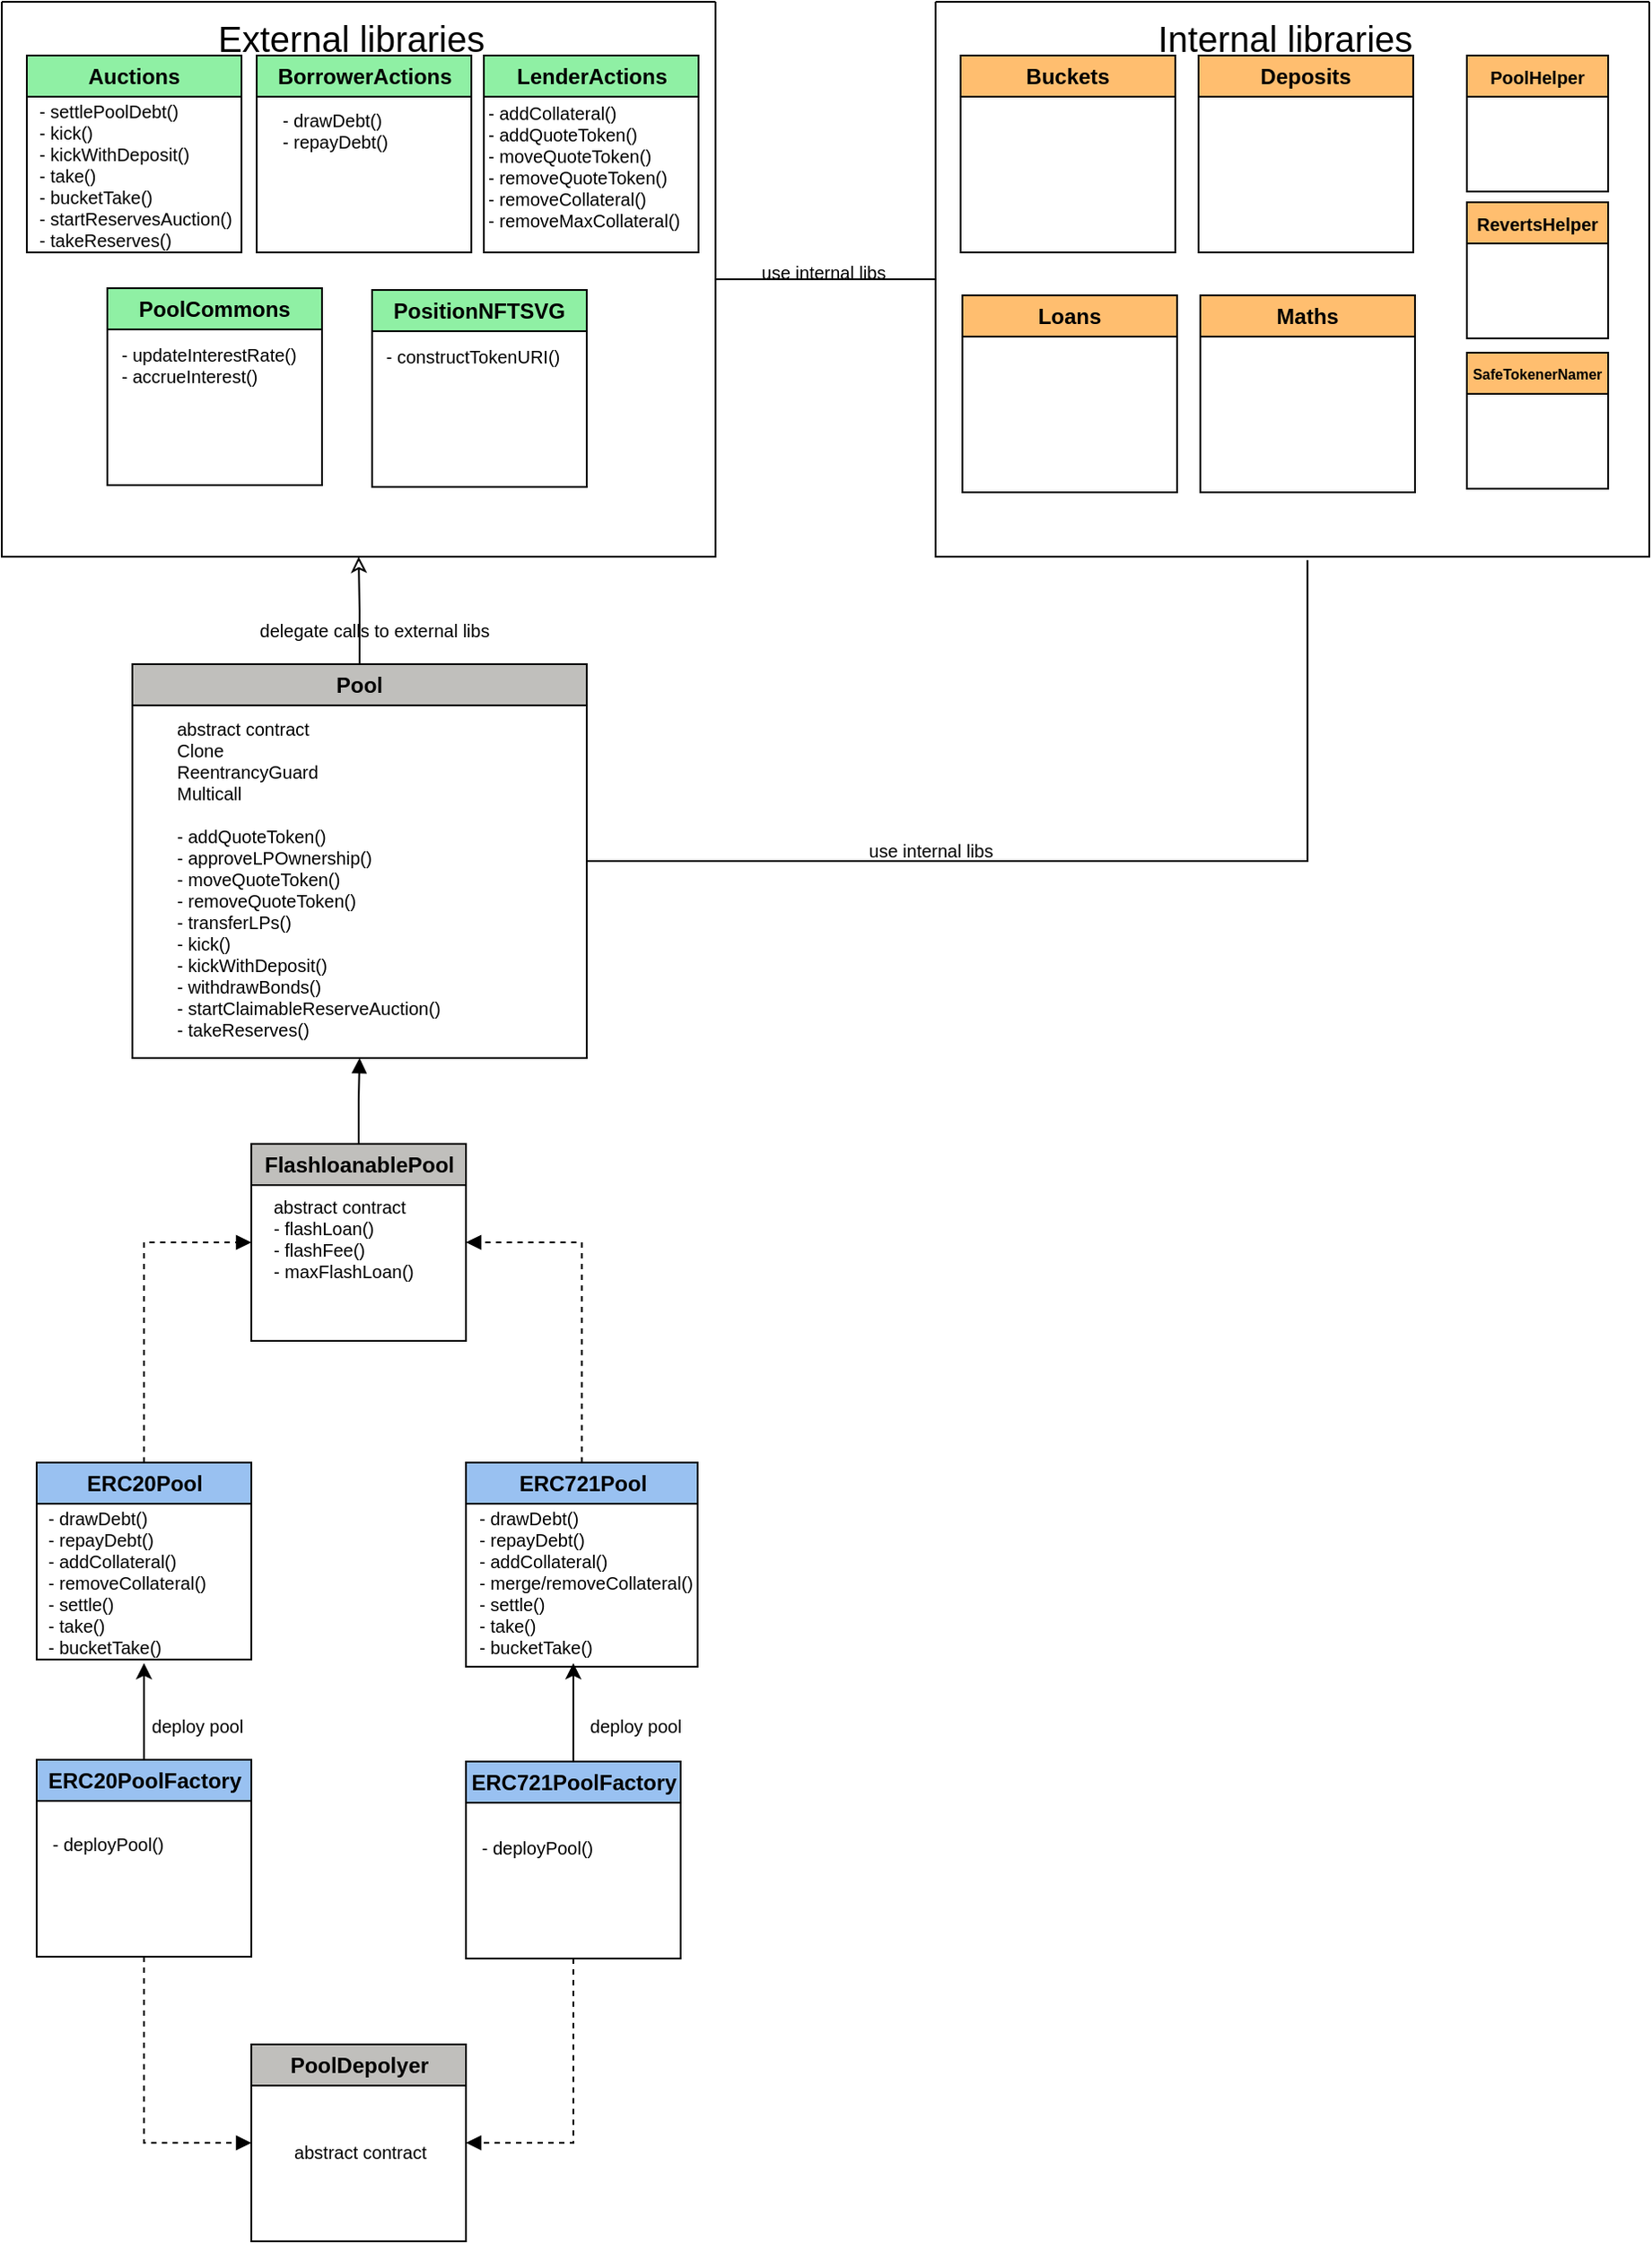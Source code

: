 <mxfile version="20.8.3" type="device"><diagram id="UOtnxrRyxmIjTTSUvChX" name="Page-1"><mxGraphModel dx="1434" dy="790" grid="1" gridSize="10" guides="1" tooltips="1" connect="1" arrows="1" fold="1" page="1" pageScale="1" pageWidth="827" pageHeight="1169" math="0" shadow="0"><root><mxCell id="0"/><mxCell id="1" parent="0"/><mxCell id="2pzYETJfUhNSbG5DD_v1-1" value="Auctions" style="swimlane;whiteSpace=wrap;html=1;fillColor=#8ff0a4;" vertex="1" parent="1"><mxGeometry x="185" y="570" width="120" height="110" as="geometry"/></mxCell><mxCell id="2pzYETJfUhNSbG5DD_v1-6" value="" style="swimlane;startSize=0;" vertex="1" parent="1"><mxGeometry x="693" y="540" width="399" height="310" as="geometry"/></mxCell><mxCell id="2pzYETJfUhNSbG5DD_v1-7" value="&lt;font style=&quot;font-size: 20px;&quot;&gt;Internal libraries&lt;br&gt;&lt;/font&gt;" style="text;html=1;align=center;verticalAlign=middle;resizable=0;points=[];autosize=1;strokeColor=none;fillColor=none;" vertex="1" parent="2pzYETJfUhNSbG5DD_v1-6"><mxGeometry x="110" width="170" height="40" as="geometry"/></mxCell><mxCell id="2pzYETJfUhNSbG5DD_v1-49" value="PoolHelper" style="swimlane;whiteSpace=wrap;html=1;fillColor=#ffbe6f;fontSize=10;" vertex="1" parent="2pzYETJfUhNSbG5DD_v1-6"><mxGeometry x="297" y="30" width="79" height="76" as="geometry"/></mxCell><mxCell id="2pzYETJfUhNSbG5DD_v1-8" value="Buckets" style="swimlane;whiteSpace=wrap;html=1;fillColor=#ffbe6f;" vertex="1" parent="1"><mxGeometry x="707" y="570" width="120" height="110" as="geometry"/></mxCell><mxCell id="2pzYETJfUhNSbG5DD_v1-9" value="Deposits" style="swimlane;whiteSpace=wrap;html=1;fillColor=#ffbe6f;" vertex="1" parent="1"><mxGeometry x="840" y="570" width="120" height="110" as="geometry"/></mxCell><mxCell id="2pzYETJfUhNSbG5DD_v1-10" value="Maths" style="swimlane;whiteSpace=wrap;html=1;fillColor=#ffbe6f;" vertex="1" parent="1"><mxGeometry x="841" y="704" width="120" height="110" as="geometry"/></mxCell><mxCell id="2pzYETJfUhNSbG5DD_v1-11" value="Loans" style="swimlane;whiteSpace=wrap;html=1;fillColor=#ffbe6f;" vertex="1" parent="1"><mxGeometry x="708" y="704" width="120" height="110" as="geometry"/></mxCell><mxCell id="2pzYETJfUhNSbG5DD_v1-19" style="edgeStyle=orthogonalEdgeStyle;rounded=0;orthogonalLoop=1;jettySize=auto;html=1;fontSize=20;endArrow=none;endFill=0;" edge="1" parent="1" source="2pzYETJfUhNSbG5DD_v1-12" target="2pzYETJfUhNSbG5DD_v1-6"><mxGeometry relative="1" as="geometry"/></mxCell><mxCell id="2pzYETJfUhNSbG5DD_v1-12" value="" style="swimlane;startSize=0;" vertex="1" parent="1"><mxGeometry x="171" y="540" width="399" height="310" as="geometry"/></mxCell><mxCell id="2pzYETJfUhNSbG5DD_v1-13" value="&lt;font style=&quot;font-size: 20px;&quot;&gt;External libraries&lt;br&gt;&lt;/font&gt;" style="text;html=1;align=center;verticalAlign=middle;resizable=0;points=[];autosize=1;strokeColor=none;fillColor=none;" vertex="1" parent="2pzYETJfUhNSbG5DD_v1-12"><mxGeometry x="110" width="170" height="40" as="geometry"/></mxCell><mxCell id="2pzYETJfUhNSbG5DD_v1-2" value="BorrowerActions" style="swimlane;whiteSpace=wrap;html=1;fillColor=#8ff0a4;" vertex="1" parent="2pzYETJfUhNSbG5DD_v1-12"><mxGeometry x="142.5" y="30" width="120" height="110" as="geometry"/></mxCell><mxCell id="2pzYETJfUhNSbG5DD_v1-55" value="&lt;div align=&quot;left&quot;&gt;- drawDebt()&lt;/div&gt;&lt;div align=&quot;left&quot;&gt;- repayDebt()&lt;br&gt;&lt;/div&gt;" style="text;html=1;align=left;verticalAlign=middle;resizable=0;points=[];autosize=1;strokeColor=none;fillColor=none;fontSize=10;labelBackgroundColor=none;" vertex="1" parent="2pzYETJfUhNSbG5DD_v1-2"><mxGeometry x="12.5" y="22" width="80" height="40" as="geometry"/></mxCell><mxCell id="2pzYETJfUhNSbG5DD_v1-4" value="LenderActions" style="swimlane;whiteSpace=wrap;html=1;fillColor=#8ff0a4;" vertex="1" parent="2pzYETJfUhNSbG5DD_v1-12"><mxGeometry x="269.5" y="30" width="120" height="110" as="geometry"/></mxCell><mxCell id="2pzYETJfUhNSbG5DD_v1-3" value="PoolCommons" style="swimlane;whiteSpace=wrap;html=1;fillColor=#8ff0a4;" vertex="1" parent="2pzYETJfUhNSbG5DD_v1-12"><mxGeometry x="59" y="160" width="120" height="110" as="geometry"/></mxCell><mxCell id="2pzYETJfUhNSbG5DD_v1-17" style="edgeStyle=orthogonalEdgeStyle;rounded=0;orthogonalLoop=1;jettySize=auto;html=1;exitX=0.5;exitY=0;exitDx=0;exitDy=0;entryX=0.5;entryY=1;entryDx=0;entryDy=0;fontSize=20;endArrow=classic;endFill=0;" edge="1" parent="1" source="2pzYETJfUhNSbG5DD_v1-15" target="2pzYETJfUhNSbG5DD_v1-12"><mxGeometry relative="1" as="geometry"/></mxCell><mxCell id="2pzYETJfUhNSbG5DD_v1-18" style="edgeStyle=orthogonalEdgeStyle;rounded=0;orthogonalLoop=1;jettySize=auto;html=1;exitX=1;exitY=0.5;exitDx=0;exitDy=0;entryX=0.521;entryY=1.006;entryDx=0;entryDy=0;entryPerimeter=0;fontSize=20;endArrow=none;endFill=0;" edge="1" parent="1" source="2pzYETJfUhNSbG5DD_v1-15" target="2pzYETJfUhNSbG5DD_v1-6"><mxGeometry relative="1" as="geometry"/></mxCell><mxCell id="2pzYETJfUhNSbG5DD_v1-20" value="&lt;font style=&quot;font-size: 10px;&quot;&gt;use internal libs&lt;br&gt;&lt;/font&gt;" style="edgeLabel;html=1;align=center;verticalAlign=middle;resizable=0;points=[];fontSize=20;labelBackgroundColor=none;" vertex="1" connectable="0" parent="2pzYETJfUhNSbG5DD_v1-18"><mxGeometry x="-0.072" y="-3" relative="1" as="geometry"><mxPoint x="-133" y="-336" as="offset"/></mxGeometry></mxCell><mxCell id="2pzYETJfUhNSbG5DD_v1-15" value="Pool" style="swimlane;whiteSpace=wrap;html=1;fillColor=#c0bfbc;" vertex="1" parent="1"><mxGeometry x="244" y="910" width="254" height="220" as="geometry"/></mxCell><mxCell id="2pzYETJfUhNSbG5DD_v1-23" value="&lt;div align=&quot;left&quot;&gt;abstract contract&lt;/div&gt;&lt;div align=&quot;left&quot;&gt;Clone&lt;/div&gt;&lt;div align=&quot;left&quot;&gt;ReentrancyGuard&lt;/div&gt;&lt;div align=&quot;left&quot;&gt;Multicall&lt;/div&gt;&lt;div align=&quot;left&quot;&gt;&lt;br&gt;&lt;/div&gt;&lt;div align=&quot;left&quot;&gt;- addQuoteToken()&lt;/div&gt;&lt;div align=&quot;left&quot;&gt;- approveLPOwnership()&lt;/div&gt;&lt;div align=&quot;left&quot;&gt;- moveQuoteToken()&lt;/div&gt;&lt;div align=&quot;left&quot;&gt;- removeQuoteToken()&lt;/div&gt;&lt;div align=&quot;left&quot;&gt;- transferLPs()&lt;/div&gt;&lt;div align=&quot;left&quot;&gt;- kick()&lt;/div&gt;&lt;div align=&quot;left&quot;&gt;- kickWithDeposit()&lt;/div&gt;&lt;div align=&quot;left&quot;&gt;- withdrawBonds()&lt;/div&gt;&lt;div align=&quot;left&quot;&gt;- startClaimableReserveAuction()&lt;/div&gt;&lt;div align=&quot;left&quot;&gt;- takeReserves()&lt;br&gt;&lt;/div&gt;" style="text;html=1;align=left;verticalAlign=middle;resizable=0;points=[];autosize=1;strokeColor=none;fillColor=none;fontSize=10;" vertex="1" parent="2pzYETJfUhNSbG5DD_v1-15"><mxGeometry x="22.5" y="25" width="170" height="190" as="geometry"/></mxCell><mxCell id="2pzYETJfUhNSbG5DD_v1-21" value="&lt;font style=&quot;font-size: 10px;&quot;&gt;delegate calls to external libs&lt;br&gt;&lt;/font&gt;" style="edgeLabel;html=1;align=center;verticalAlign=middle;resizable=0;points=[];fontSize=20;labelBackgroundColor=none;" vertex="1" connectable="0" parent="1"><mxGeometry x="370.5" y="890" as="geometry"><mxPoint x="8" y="-3" as="offset"/></mxGeometry></mxCell><mxCell id="2pzYETJfUhNSbG5DD_v1-22" value="&lt;font style=&quot;font-size: 10px;&quot;&gt;use internal libs&lt;br&gt;&lt;/font&gt;" style="edgeLabel;html=1;align=center;verticalAlign=middle;resizable=0;points=[];fontSize=20;labelBackgroundColor=none;" vertex="1" connectable="0" parent="1"><mxGeometry x="690" y="1010" as="geometry"/></mxCell><mxCell id="2pzYETJfUhNSbG5DD_v1-27" style="edgeStyle=orthogonalEdgeStyle;rounded=0;orthogonalLoop=1;jettySize=auto;html=1;exitX=0.5;exitY=0;exitDx=0;exitDy=0;entryX=0.5;entryY=1;entryDx=0;entryDy=0;fontSize=10;endArrow=block;endFill=1;" edge="1" parent="1" source="2pzYETJfUhNSbG5DD_v1-24" target="2pzYETJfUhNSbG5DD_v1-15"><mxGeometry relative="1" as="geometry"/></mxCell><mxCell id="2pzYETJfUhNSbG5DD_v1-24" value="FlashloanablePool" style="swimlane;whiteSpace=wrap;html=1;fillColor=#c0bfbc;" vertex="1" parent="1"><mxGeometry x="310.5" y="1178" width="120" height="110" as="geometry"/></mxCell><mxCell id="2pzYETJfUhNSbG5DD_v1-25" value="&lt;div align=&quot;left&quot;&gt;abstract contract&lt;/div&gt;&lt;div align=&quot;left&quot;&gt;- flashLoan()&lt;/div&gt;&lt;div align=&quot;left&quot;&gt;- flashFee()&lt;/div&gt;&lt;div align=&quot;left&quot;&gt;- maxFlashLoan()&lt;br&gt;&lt;/div&gt;&lt;div align=&quot;left&quot;&gt;&lt;br&gt;&lt;/div&gt;" style="text;html=1;align=left;verticalAlign=middle;resizable=0;points=[];autosize=1;strokeColor=none;fillColor=none;fontSize=10;" vertex="1" parent="2pzYETJfUhNSbG5DD_v1-24"><mxGeometry x="10" y="24" width="100" height="70" as="geometry"/></mxCell><mxCell id="2pzYETJfUhNSbG5DD_v1-34" style="edgeStyle=orthogonalEdgeStyle;rounded=0;orthogonalLoop=1;jettySize=auto;html=1;entryX=0;entryY=0.5;entryDx=0;entryDy=0;fontSize=10;endArrow=block;endFill=1;dashed=1;exitX=0.5;exitY=0;exitDx=0;exitDy=0;" edge="1" parent="1" source="2pzYETJfUhNSbG5DD_v1-28" target="2pzYETJfUhNSbG5DD_v1-24"><mxGeometry relative="1" as="geometry"><mxPoint x="250.5" y="1271" as="sourcePoint"/></mxGeometry></mxCell><mxCell id="2pzYETJfUhNSbG5DD_v1-28" value="ERC20Pool" style="swimlane;whiteSpace=wrap;html=1;fillColor=#99c1f1;" vertex="1" parent="1"><mxGeometry x="190.5" y="1356" width="120" height="110" as="geometry"/></mxCell><mxCell id="2pzYETJfUhNSbG5DD_v1-35" style="edgeStyle=orthogonalEdgeStyle;rounded=0;orthogonalLoop=1;jettySize=auto;html=1;entryX=1;entryY=0.5;entryDx=0;entryDy=0;fontSize=10;endArrow=block;endFill=1;dashed=1;" edge="1" parent="1" source="2pzYETJfUhNSbG5DD_v1-30" target="2pzYETJfUhNSbG5DD_v1-24"><mxGeometry relative="1" as="geometry"/></mxCell><mxCell id="2pzYETJfUhNSbG5DD_v1-30" value="ERC721Pool" style="swimlane;whiteSpace=wrap;html=1;fillColor=#99c1f1;" vertex="1" parent="1"><mxGeometry x="430.5" y="1356" width="129.5" height="114" as="geometry"/></mxCell><mxCell id="2pzYETJfUhNSbG5DD_v1-43" style="edgeStyle=orthogonalEdgeStyle;rounded=0;orthogonalLoop=1;jettySize=auto;html=1;exitX=0.5;exitY=1;exitDx=0;exitDy=0;entryX=0;entryY=0.5;entryDx=0;entryDy=0;dashed=1;fontSize=10;endArrow=block;endFill=1;" edge="1" parent="1" source="2pzYETJfUhNSbG5DD_v1-37" target="2pzYETJfUhNSbG5DD_v1-41"><mxGeometry relative="1" as="geometry"><mxPoint x="250.5" y="1546" as="sourcePoint"/><mxPoint x="310.5" y="1655" as="targetPoint"/></mxGeometry></mxCell><mxCell id="2pzYETJfUhNSbG5DD_v1-45" style="edgeStyle=orthogonalEdgeStyle;rounded=0;orthogonalLoop=1;jettySize=auto;html=1;exitX=0.5;exitY=0;exitDx=0;exitDy=0;entryX=0.5;entryY=1;entryDx=0;entryDy=0;fontSize=10;endArrow=classic;endFill=1;" edge="1" parent="1"><mxGeometry relative="1" as="geometry"><mxPoint x="250.5" y="1523" as="sourcePoint"/><mxPoint x="250.5" y="1468" as="targetPoint"/></mxGeometry></mxCell><mxCell id="2pzYETJfUhNSbG5DD_v1-37" value="ERC20PoolFactory" style="swimlane;whiteSpace=wrap;html=1;fillColor=#99c1f1;" vertex="1" parent="1"><mxGeometry x="190.5" y="1522" width="120" height="110" as="geometry"/></mxCell><mxCell id="2pzYETJfUhNSbG5DD_v1-44" style="edgeStyle=orthogonalEdgeStyle;rounded=0;orthogonalLoop=1;jettySize=auto;html=1;exitX=0.5;exitY=1;exitDx=0;exitDy=0;dashed=1;fontSize=10;endArrow=block;endFill=1;entryX=1;entryY=0.5;entryDx=0;entryDy=0;" edge="1" parent="1" source="2pzYETJfUhNSbG5DD_v1-38" target="2pzYETJfUhNSbG5DD_v1-41"><mxGeometry relative="1" as="geometry"><mxPoint x="430.5" y="1655" as="targetPoint"/></mxGeometry></mxCell><mxCell id="2pzYETJfUhNSbG5DD_v1-46" style="edgeStyle=orthogonalEdgeStyle;rounded=0;orthogonalLoop=1;jettySize=auto;html=1;exitX=0.5;exitY=0;exitDx=0;exitDy=0;entryX=0.5;entryY=1;entryDx=0;entryDy=0;fontSize=10;endArrow=classic;endFill=1;" edge="1" parent="1" source="2pzYETJfUhNSbG5DD_v1-38"><mxGeometry relative="1" as="geometry"><mxPoint x="490.5" y="1468" as="targetPoint"/></mxGeometry></mxCell><mxCell id="2pzYETJfUhNSbG5DD_v1-38" value="ERC721PoolFactory" style="swimlane;whiteSpace=wrap;html=1;fillColor=#99c1f1;" vertex="1" parent="1"><mxGeometry x="430.5" y="1523" width="120" height="110" as="geometry"/></mxCell><mxCell id="2pzYETJfUhNSbG5DD_v1-41" value="PoolDepolyer" style="swimlane;whiteSpace=wrap;html=1;fillColor=#c0bfbc;" vertex="1" parent="1"><mxGeometry x="310.5" y="1681" width="120" height="110" as="geometry"/></mxCell><mxCell id="2pzYETJfUhNSbG5DD_v1-42" value="abstract contract" style="text;html=1;align=center;verticalAlign=middle;resizable=0;points=[];autosize=1;strokeColor=none;fillColor=none;fontSize=10;" vertex="1" parent="2pzYETJfUhNSbG5DD_v1-41"><mxGeometry x="10" y="45" width="100" height="30" as="geometry"/></mxCell><mxCell id="2pzYETJfUhNSbG5DD_v1-47" value="deploy pool" style="text;html=1;align=center;verticalAlign=middle;resizable=0;points=[];autosize=1;strokeColor=none;fillColor=none;fontSize=10;" vertex="1" parent="1"><mxGeometry x="245" y="1488" width="70" height="30" as="geometry"/></mxCell><mxCell id="2pzYETJfUhNSbG5DD_v1-48" value="deploy pool" style="text;html=1;align=center;verticalAlign=middle;resizable=0;points=[];autosize=1;strokeColor=none;fillColor=none;fontSize=10;" vertex="1" parent="1"><mxGeometry x="490" y="1488" width="70" height="30" as="geometry"/></mxCell><mxCell id="2pzYETJfUhNSbG5DD_v1-50" value="RevertsHelper" style="swimlane;whiteSpace=wrap;html=1;fillColor=#ffbe6f;fontSize=10;" vertex="1" parent="1"><mxGeometry x="990" y="652" width="79" height="76" as="geometry"/></mxCell><mxCell id="2pzYETJfUhNSbG5DD_v1-51" value="SafeTokenerNamer" style="swimlane;whiteSpace=wrap;html=1;fillColor=#ffbe6f;fontSize=8;" vertex="1" parent="1"><mxGeometry x="990" y="736" width="79" height="76" as="geometry"/></mxCell><mxCell id="2pzYETJfUhNSbG5DD_v1-52" value="PositionNFTSVG" style="swimlane;whiteSpace=wrap;html=1;fillColor=#8ff0a4;" vertex="1" parent="1"><mxGeometry x="378" y="701" width="120" height="110" as="geometry"/></mxCell><mxCell id="2pzYETJfUhNSbG5DD_v1-53" value="&lt;div align=&quot;left&quot;&gt;- settlePoolDebt()&lt;/div&gt;&lt;div align=&quot;left&quot;&gt;- kick()&lt;/div&gt;&lt;div align=&quot;left&quot;&gt;- kickWithDeposit()&lt;/div&gt;&lt;div align=&quot;left&quot;&gt;- take()&lt;/div&gt;&lt;div align=&quot;left&quot;&gt;- bucketTake()&lt;/div&gt;&lt;div align=&quot;left&quot;&gt;- startReservesAuction()&lt;/div&gt;&lt;div align=&quot;left&quot;&gt;- takeReserves()&lt;br&gt;&lt;/div&gt;" style="text;html=1;align=left;verticalAlign=middle;resizable=0;points=[];autosize=1;strokeColor=none;fillColor=none;fontSize=10;" vertex="1" parent="1"><mxGeometry x="190" y="587" width="130" height="100" as="geometry"/></mxCell><mxCell id="2pzYETJfUhNSbG5DD_v1-56" value="&lt;div align=&quot;left&quot;&gt;- addCollateral()&lt;/div&gt;&lt;div align=&quot;left&quot;&gt;- addQuoteToken()&lt;/div&gt;&lt;div align=&quot;left&quot;&gt;- moveQuoteToken()&lt;/div&gt;&lt;div align=&quot;left&quot;&gt;- removeQuoteToken()&lt;/div&gt;&lt;div align=&quot;left&quot;&gt;- removeCollateral()&lt;/div&gt;&lt;div align=&quot;left&quot;&gt;- removeMaxCollateral()&lt;br&gt;&lt;/div&gt;" style="text;html=1;align=left;verticalAlign=middle;resizable=0;points=[];autosize=1;strokeColor=none;fillColor=none;fontSize=10;" vertex="1" parent="1"><mxGeometry x="441" y="587" width="130" height="90" as="geometry"/></mxCell><mxCell id="2pzYETJfUhNSbG5DD_v1-57" value="&lt;div&gt;- updateInterestRate()&lt;/div&gt;&lt;div&gt;- accrueInterest()&lt;br&gt;&lt;/div&gt;" style="text;html=1;align=left;verticalAlign=middle;resizable=0;points=[];autosize=1;strokeColor=none;fillColor=none;fontSize=10;" vertex="1" parent="1"><mxGeometry x="236" y="723" width="120" height="40" as="geometry"/></mxCell><mxCell id="2pzYETJfUhNSbG5DD_v1-58" value="- constructTokenURI()" style="text;html=1;align=center;verticalAlign=middle;resizable=0;points=[];autosize=1;strokeColor=none;fillColor=none;fontSize=10;" vertex="1" parent="1"><mxGeometry x="374" y="723" width="120" height="30" as="geometry"/></mxCell><mxCell id="2pzYETJfUhNSbG5DD_v1-60" value="- deployPool()" style="text;html=1;align=center;verticalAlign=middle;resizable=0;points=[];autosize=1;strokeColor=none;fillColor=none;fontSize=10;" vertex="1" parent="1"><mxGeometry x="185" y="1554" width="90" height="30" as="geometry"/></mxCell><mxCell id="2pzYETJfUhNSbG5DD_v1-61" value="- deployPool()" style="text;html=1;align=center;verticalAlign=middle;resizable=0;points=[];autosize=1;strokeColor=none;fillColor=none;fontSize=10;" vertex="1" parent="1"><mxGeometry x="425" y="1556" width="90" height="30" as="geometry"/></mxCell><mxCell id="2pzYETJfUhNSbG5DD_v1-62" value="&lt;div align=&quot;left&quot;&gt;- drawDebt()&lt;/div&gt;&lt;div align=&quot;left&quot;&gt;- repayDebt()&lt;/div&gt;&lt;div align=&quot;left&quot;&gt;- addCollateral()&lt;/div&gt;&lt;div align=&quot;left&quot;&gt;- removeCollateral()&lt;/div&gt;&lt;div align=&quot;left&quot;&gt;- settle()&lt;/div&gt;&lt;div align=&quot;left&quot;&gt;- take()&lt;/div&gt;&lt;div align=&quot;left&quot;&gt;- bucketTake()&lt;br&gt;&lt;/div&gt;" style="text;html=1;align=left;verticalAlign=middle;resizable=0;points=[];autosize=1;strokeColor=none;fillColor=none;fontSize=10;" vertex="1" parent="1"><mxGeometry x="195" y="1373" width="110" height="100" as="geometry"/></mxCell><mxCell id="2pzYETJfUhNSbG5DD_v1-63" value="&lt;div align=&quot;left&quot;&gt;- drawDebt()&lt;/div&gt;&lt;div align=&quot;left&quot;&gt;- repayDebt()&lt;/div&gt;&lt;div align=&quot;left&quot;&gt;- addCollateral()&lt;/div&gt;&lt;div align=&quot;left&quot;&gt;- merge/removeCollateral()&lt;/div&gt;&lt;div align=&quot;left&quot;&gt;- settle()&lt;/div&gt;&lt;div align=&quot;left&quot;&gt;- take()&lt;/div&gt;&lt;div align=&quot;left&quot;&gt;- bucketTake()&lt;br&gt;&lt;/div&gt;" style="text;html=1;align=left;verticalAlign=middle;resizable=0;points=[];autosize=1;strokeColor=none;fillColor=none;fontSize=10;" vertex="1" parent="1"><mxGeometry x="436" y="1373" width="140" height="100" as="geometry"/></mxCell></root></mxGraphModel></diagram></mxfile>